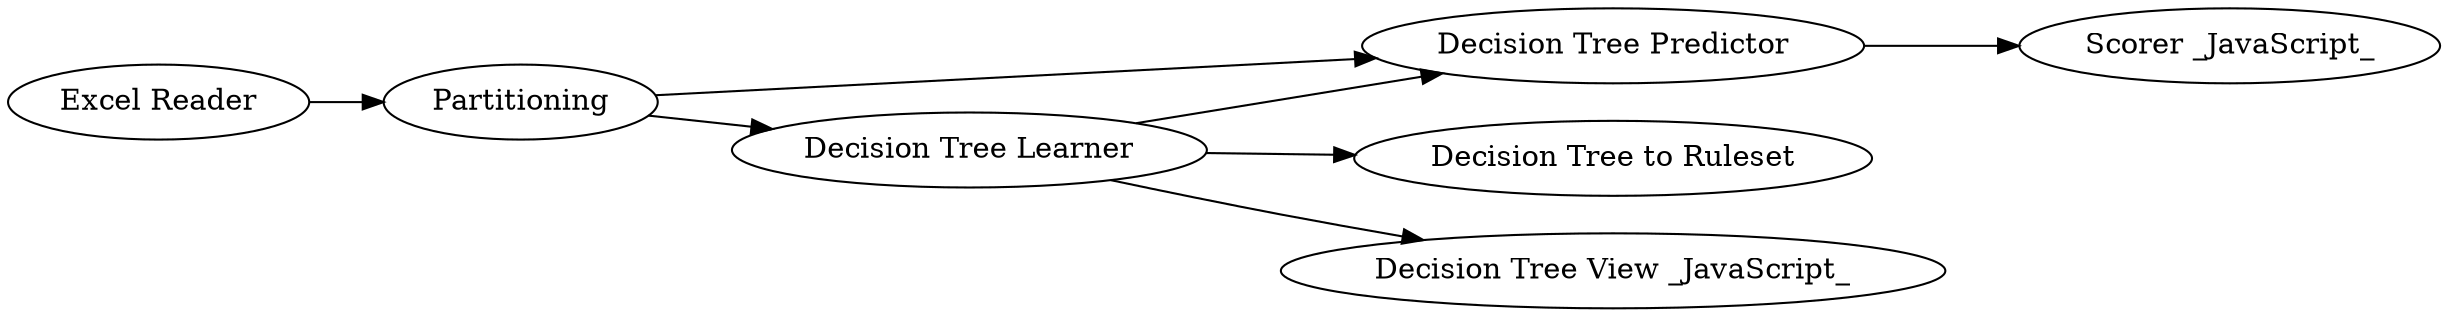 digraph {
	4 -> 7
	3 -> 4
	3 -> 5
	1 -> 2
	2 -> 3
	2 -> 4
	3 -> 6
	5 [label="Decision Tree to Ruleset"]
	1 [label="Excel Reader"]
	7 [label="Scorer _JavaScript_"]
	4 [label="Decision Tree Predictor"]
	6 [label="Decision Tree View _JavaScript_"]
	3 [label="Decision Tree Learner"]
	2 [label=Partitioning]
	rankdir=LR
}
